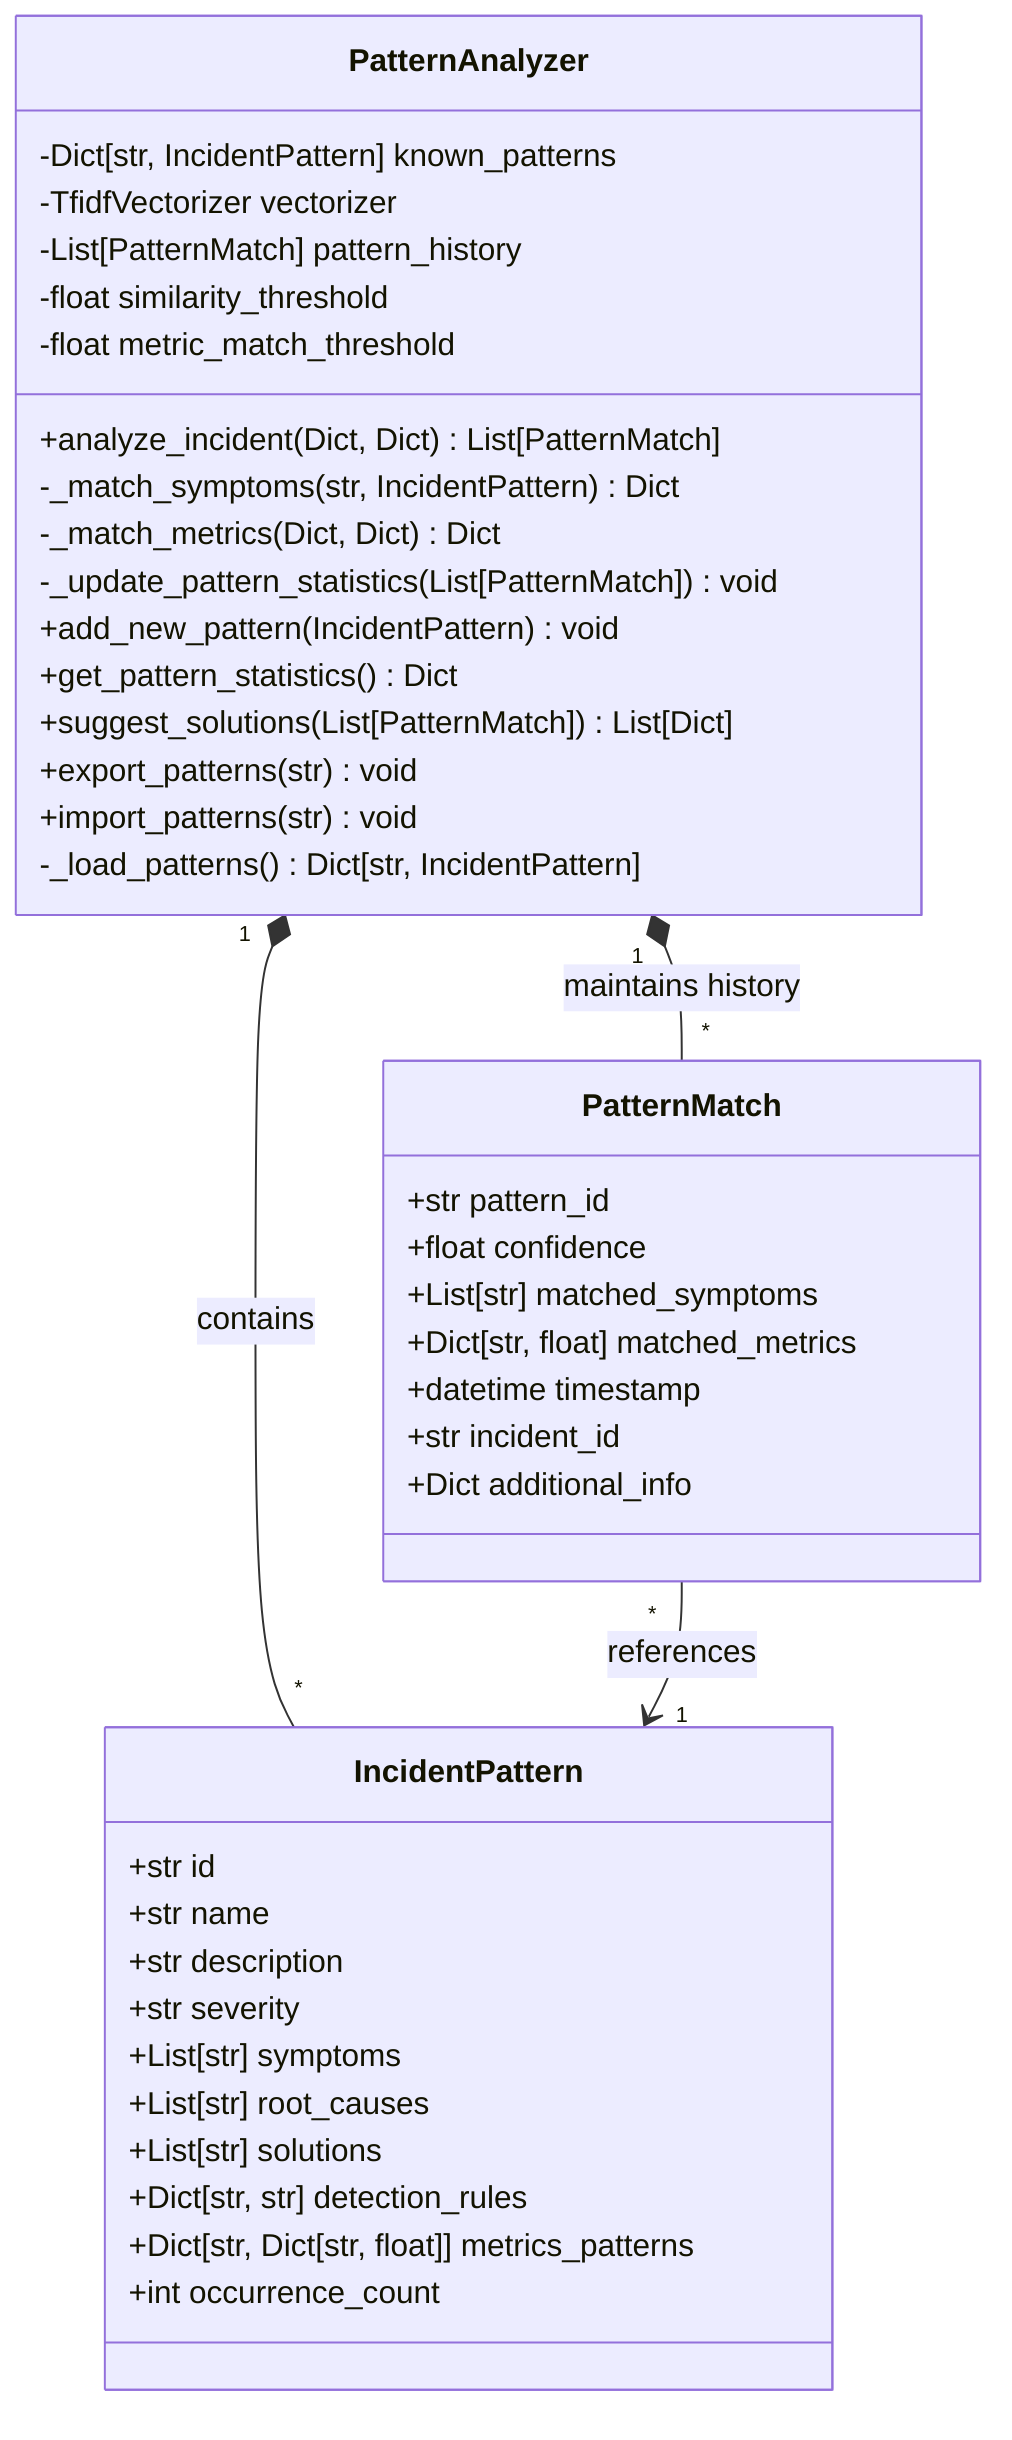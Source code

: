 classDiagram
    class IncidentPattern {
        +str id
        +str name
        +str description
        +str severity
        +List[str] symptoms
        +List[str] root_causes
        +List[str] solutions
        +Dict[str, str] detection_rules
        +Dict[str, Dict[str, float]] metrics_patterns
        +int occurrence_count
    }

    class PatternMatch {
        +str pattern_id
        +float confidence
        +List[str] matched_symptoms
        +Dict[str, float] matched_metrics
        +datetime timestamp
        +str incident_id
        +Dict additional_info
    }

    class PatternAnalyzer {
        -Dict[str, IncidentPattern] known_patterns
        -TfidfVectorizer vectorizer
        -List[PatternMatch] pattern_history
        -float similarity_threshold
        -float metric_match_threshold
        +analyze_incident(Dict, Dict) List[PatternMatch]
        -_match_symptoms(str, IncidentPattern) Dict
        -_match_metrics(Dict, Dict) Dict
        -_update_pattern_statistics(List[PatternMatch]) void
        +add_new_pattern(IncidentPattern) void
        +get_pattern_statistics() Dict
        +suggest_solutions(List[PatternMatch]) List[Dict]
        +export_patterns(str) void
        +import_patterns(str) void
        -_load_patterns() Dict[str, IncidentPattern]
    }

    PatternAnalyzer "1" *-- "*" IncidentPattern : contains
    PatternAnalyzer "1" *-- "*" PatternMatch : maintains history
    PatternMatch "*" --> "1" IncidentPattern : references